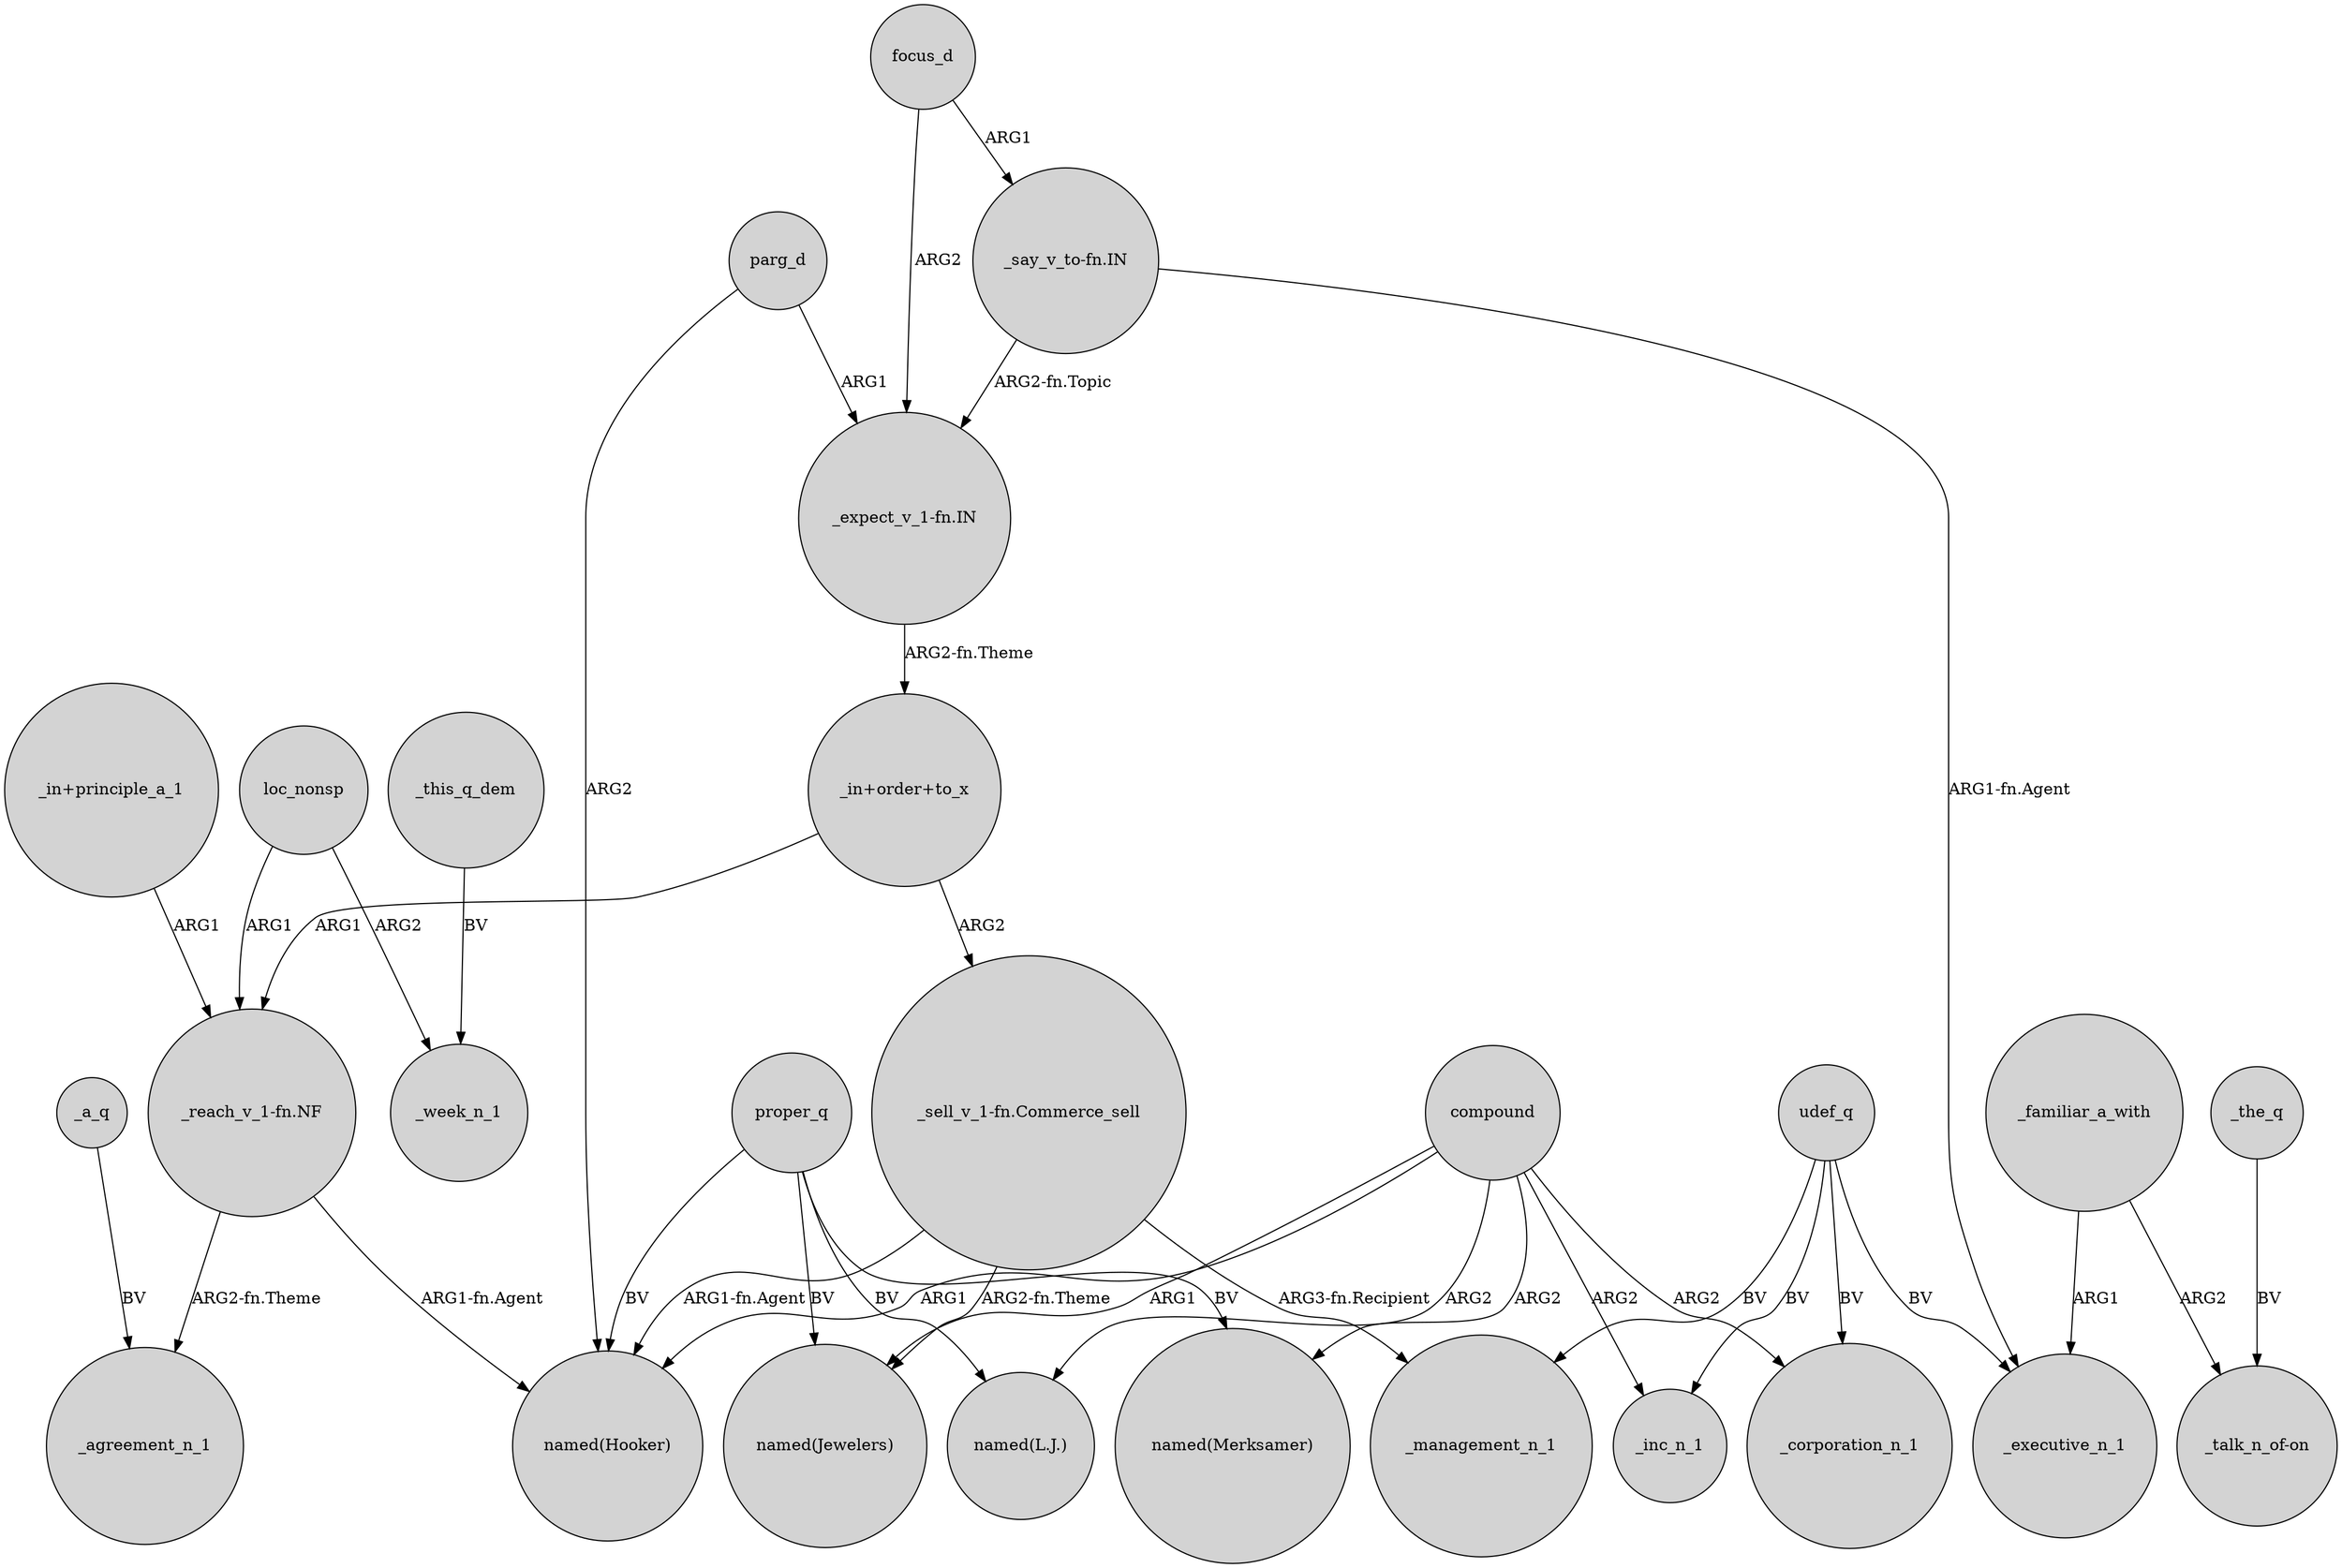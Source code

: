 digraph {
	node [shape=circle style=filled]
	"_in+principle_a_1" -> "_reach_v_1-fn.NF" [label=ARG1]
	proper_q -> "named(L.J.)" [label=BV]
	_familiar_a_with -> "_talk_n_of-on" [label=ARG2]
	udef_q -> _inc_n_1 [label=BV]
	udef_q -> _executive_n_1 [label=BV]
	focus_d -> "_expect_v_1-fn.IN" [label=ARG2]
	"_sell_v_1-fn.Commerce_sell" -> "named(Jewelers)" [label="ARG2-fn.Theme"]
	compound -> _corporation_n_1 [label=ARG2]
	compound -> "named(Jewelers)" [label=ARG1]
	proper_q -> "named(Jewelers)" [label=BV]
	compound -> "named(Merksamer)" [label=ARG2]
	udef_q -> _management_n_1 [label=BV]
	"_reach_v_1-fn.NF" -> "named(Hooker)" [label="ARG1-fn.Agent"]
	compound -> "named(Hooker)" [label=ARG1]
	_the_q -> "_talk_n_of-on" [label=BV]
	loc_nonsp -> "_reach_v_1-fn.NF" [label=ARG1]
	_this_q_dem -> _week_n_1 [label=BV]
	udef_q -> _corporation_n_1 [label=BV]
	loc_nonsp -> _week_n_1 [label=ARG2]
	compound -> "named(L.J.)" [label=ARG2]
	"_say_v_to-fn.IN" -> _executive_n_1 [label="ARG1-fn.Agent"]
	_familiar_a_with -> _executive_n_1 [label=ARG1]
	_a_q -> _agreement_n_1 [label=BV]
	parg_d -> "_expect_v_1-fn.IN" [label=ARG1]
	parg_d -> "named(Hooker)" [label=ARG2]
	"_sell_v_1-fn.Commerce_sell" -> _management_n_1 [label="ARG3-fn.Recipient"]
	proper_q -> "named(Merksamer)" [label=BV]
	"_sell_v_1-fn.Commerce_sell" -> "named(Hooker)" [label="ARG1-fn.Agent"]
	"_say_v_to-fn.IN" -> "_expect_v_1-fn.IN" [label="ARG2-fn.Topic"]
	"_in+order+to_x" -> "_sell_v_1-fn.Commerce_sell" [label=ARG2]
	"_expect_v_1-fn.IN" -> "_in+order+to_x" [label="ARG2-fn.Theme"]
	proper_q -> "named(Hooker)" [label=BV]
	compound -> _inc_n_1 [label=ARG2]
	"_in+order+to_x" -> "_reach_v_1-fn.NF" [label=ARG1]
	"_reach_v_1-fn.NF" -> _agreement_n_1 [label="ARG2-fn.Theme"]
	focus_d -> "_say_v_to-fn.IN" [label=ARG1]
}
